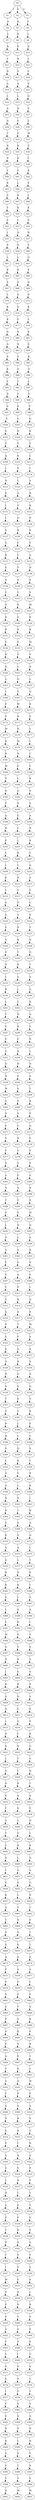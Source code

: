 strict digraph  {
	S0 -> S1 [ label = I ];
	S0 -> S2 [ label = S ];
	S0 -> S3 [ label = S ];
	S1 -> S4 [ label = A ];
	S2 -> S5 [ label = K ];
	S3 -> S6 [ label = T ];
	S4 -> S7 [ label = L ];
	S5 -> S8 [ label = N ];
	S6 -> S9 [ label = L ];
	S7 -> S10 [ label = K ];
	S8 -> S11 [ label = K ];
	S9 -> S12 [ label = R ];
	S10 -> S13 [ label = T ];
	S11 -> S14 [ label = R ];
	S12 -> S15 [ label = L ];
	S13 -> S16 [ label = D ];
	S14 -> S17 [ label = S ];
	S15 -> S18 [ label = C ];
	S16 -> S19 [ label = A ];
	S17 -> S20 [ label = A ];
	S18 -> S21 [ label = E ];
	S19 -> S22 [ label = L ];
	S20 -> S23 [ label = L ];
	S21 -> S24 [ label = Q ];
	S22 -> S25 [ label = A ];
	S23 -> S26 [ label = D ];
	S24 -> S27 [ label = E ];
	S25 -> S28 [ label = Q ];
	S26 -> S29 [ label = E ];
	S27 -> S30 [ label = L ];
	S28 -> S31 [ label = T ];
	S29 -> S32 [ label = F ];
	S30 -> S33 [ label = M ];
	S31 -> S34 [ label = R ];
	S32 -> S35 [ label = R ];
	S33 -> S36 [ label = E ];
	S34 -> S37 [ label = S ];
	S35 -> S38 [ label = H ];
	S36 -> S39 [ label = L ];
	S37 -> S40 [ label = L ];
	S38 -> S41 [ label = E ];
	S39 -> S42 [ label = K ];
	S40 -> S43 [ label = K ];
	S41 -> S44 [ label = L ];
	S42 -> S45 [ label = E ];
	S43 -> S46 [ label = S ];
	S44 -> S47 [ label = K ];
	S45 -> S48 [ label = L ];
	S46 -> S49 [ label = Y ];
	S47 -> S50 [ label = K ];
	S48 -> S51 [ label = K ];
	S49 -> S52 [ label = E ];
	S50 -> S53 [ label = L ];
	S51 -> S54 [ label = G ];
	S52 -> S55 [ label = I ];
	S53 -> S56 [ label = Q ];
	S54 -> S57 [ label = H ];
	S55 -> S58 [ label = E ];
	S56 -> S59 [ label = D ];
	S57 -> S60 [ label = V ];
	S58 -> S61 [ label = L ];
	S59 -> S62 [ label = L ];
	S60 -> S63 [ label = Q ];
	S61 -> S64 [ label = R ];
	S62 -> S65 [ label = K ];
	S63 -> S66 [ label = E ];
	S64 -> S67 [ label = E ];
	S65 -> S68 [ label = A ];
	S66 -> S69 [ label = Q ];
	S67 -> S70 [ label = L ];
	S68 -> S71 [ label = Q ];
	S69 -> S72 [ label = D ];
	S70 -> S73 [ label = K ];
	S71 -> S74 [ label = A ];
	S72 -> S75 [ label = K ];
	S73 -> S76 [ label = K ];
	S74 -> S77 [ label = E ];
	S75 -> S78 [ label = L ];
	S76 -> S79 [ label = G ];
	S77 -> S80 [ label = R ];
	S78 -> S81 [ label = K ];
	S79 -> S82 [ label = Q ];
	S80 -> S83 [ label = N ];
	S81 -> S84 [ label = E ];
	S82 -> S85 [ label = S ];
	S83 -> S86 [ label = E ];
	S84 -> S87 [ label = K ];
	S85 -> S88 [ label = K ];
	S86 -> S89 [ label = A ];
	S87 -> S90 [ label = Q ];
	S88 -> S91 [ label = V ];
	S89 -> S92 [ label = T ];
	S90 -> S93 [ label = L ];
	S91 -> S94 [ label = D ];
	S92 -> S95 [ label = V ];
	S93 -> S96 [ label = S ];
	S94 -> S97 [ label = S ];
	S95 -> S98 [ label = R ];
	S96 -> S99 [ label = V ];
	S97 -> S100 [ label = S ];
	S98 -> S101 [ label = G ];
	S99 -> S102 [ label = Q ];
	S100 -> S103 [ label = S ];
	S101 -> S104 [ label = R ];
	S102 -> S105 [ label = K ];
	S103 -> S106 [ label = P ];
	S104 -> S107 [ label = E ];
	S105 -> S108 [ label = E ];
	S106 -> S109 [ label = Q ];
	S107 -> S110 [ label = R ];
	S108 -> S111 [ label = L ];
	S109 -> S112 [ label = L ];
	S110 -> S113 [ label = E ];
	S111 -> S114 [ label = I ];
	S112 -> S115 [ label = N ];
	S113 -> S116 [ label = L ];
	S114 -> S117 [ label = A ];
	S115 -> S118 [ label = P ];
	S116 -> S119 [ label = A ];
	S117 -> S120 [ label = N ];
	S118 -> S121 [ label = L ];
	S119 -> S122 [ label = V ];
	S120 -> S123 [ label = K ];
	S121 -> S124 [ label = L ];
	S122 -> S125 [ label = Q ];
	S123 -> S126 [ label = D ];
	S124 -> S127 [ label = S ];
	S125 -> S128 [ label = R ];
	S126 -> S129 [ label = R ];
	S127 -> S130 [ label = Q ];
	S128 -> S131 [ label = E ];
	S129 -> S132 [ label = E ];
	S130 -> S133 [ label = K ];
	S131 -> S134 [ label = L ];
	S132 -> S135 [ label = A ];
	S133 -> S136 [ label = E ];
	S134 -> S137 [ label = A ];
	S135 -> S138 [ label = N ];
	S136 -> S139 [ label = A ];
	S137 -> S140 [ label = E ];
	S138 -> S141 [ label = E ];
	S139 -> S142 [ label = V ];
	S140 -> S143 [ label = G ];
	S141 -> S144 [ label = V ];
	S142 -> S145 [ label = A ];
	S143 -> S146 [ label = R ];
	S144 -> S147 [ label = M ];
	S145 -> S148 [ label = K ];
	S146 -> S149 [ label = E ];
	S147 -> S150 [ label = K ];
	S148 -> S151 [ label = R ];
	S149 -> S152 [ label = R ];
	S150 -> S153 [ label = R ];
	S151 -> S154 [ label = E ];
	S152 -> S155 [ label = E ];
	S153 -> S156 [ label = M ];
	S154 -> S157 [ label = K ];
	S155 -> S158 [ label = A ];
	S156 -> S159 [ label = Y ];
	S157 -> S160 [ label = N ];
	S158 -> S161 [ label = C ];
	S159 -> S162 [ label = D ];
	S160 -> S163 [ label = G ];
	S161 -> S164 [ label = Q ];
	S162 -> S165 [ label = L ];
	S163 -> S166 [ label = I ];
	S164 -> S167 [ label = V ];
	S165 -> S168 [ label = Q ];
	S166 -> S169 [ label = E ];
	S167 -> S170 [ label = M ];
	S168 -> S171 [ label = K ];
	S169 -> S172 [ label = V ];
	S170 -> S173 [ label = R ];
	S171 -> S174 [ label = E ];
	S172 -> S175 [ label = M ];
	S173 -> S176 [ label = R ];
	S174 -> S177 [ label = L ];
	S175 -> S178 [ label = K ];
	S176 -> S179 [ label = M ];
	S177 -> S180 [ label = L ];
	S178 -> S181 [ label = R ];
	S179 -> S182 [ label = N ];
	S180 -> S183 [ label = C ];
	S181 -> S184 [ label = M ];
	S182 -> S185 [ label = E ];
	S183 -> S186 [ label = C ];
	S184 -> S187 [ label = Y ];
	S185 -> S188 [ label = L ];
	S186 -> S189 [ label = R ];
	S187 -> S190 [ label = N ];
	S188 -> S191 [ label = Q ];
	S189 -> S192 [ label = S ];
	S190 -> S193 [ label = F ];
	S191 -> S194 [ label = R ];
	S192 -> S195 [ label = E ];
	S193 -> S196 [ label = Q ];
	S194 -> S197 [ label = E ];
	S195 -> S198 [ label = A ];
	S196 -> S199 [ label = K ];
	S197 -> S200 [ label = L ];
	S198 -> S201 [ label = S ];
	S199 -> S202 [ label = E ];
	S200 -> S203 [ label = L ];
	S201 -> S204 [ label = R ];
	S202 -> S205 [ label = L ];
	S203 -> S206 [ label = R ];
	S204 -> S207 [ label = L ];
	S205 -> S208 [ label = I ];
	S206 -> S209 [ label = C ];
	S207 -> S210 [ label = Q ];
	S208 -> S211 [ label = K ];
	S209 -> S212 [ label = R ];
	S210 -> S213 [ label = A ];
	S211 -> S214 [ label = C ];
	S212 -> S215 [ label = T ];
	S213 -> S216 [ label = V ];
	S214 -> S217 [ label = Q ];
	S215 -> S218 [ label = D ];
	S216 -> S219 [ label = L ];
	S217 -> S220 [ label = A ];
	S218 -> S221 [ label = A ];
	S219 -> S222 [ label = E ];
	S220 -> S223 [ label = E ];
	S221 -> S224 [ label = N ];
	S222 -> S225 [ label = T ];
	S223 -> S226 [ label = V ];
	S224 -> S227 [ label = R ];
	S225 -> S228 [ label = D ];
	S226 -> S229 [ label = S ];
	S227 -> S230 [ label = T ];
	S228 -> S231 [ label = Q ];
	S229 -> S232 [ label = Q ];
	S230 -> S233 [ label = K ];
	S231 -> S234 [ label = T ];
	S232 -> S235 [ label = L ];
	S233 -> S236 [ label = G ];
	S234 -> S237 [ label = A ];
	S235 -> S238 [ label = K ];
	S236 -> S239 [ label = I ];
	S237 -> S240 [ label = G ];
	S238 -> S241 [ label = L ];
	S239 -> S242 [ label = T ];
	S240 -> S243 [ label = K ];
	S241 -> S244 [ label = T ];
	S242 -> S245 [ label = N ];
	S243 -> S246 [ label = Q ];
	S244 -> S247 [ label = Y ];
	S245 -> S248 [ label = R ];
	S246 -> S249 [ label = V ];
	S247 -> S250 [ label = E ];
	S248 -> S251 [ label = E ];
	S249 -> S252 [ label = N ];
	S250 -> S253 [ label = E ];
	S251 -> S254 [ label = R ];
	S252 -> S255 [ label = L ];
	S253 -> S256 [ label = Q ];
	S254 -> S257 [ label = N ];
	S255 -> S258 [ label = N ];
	S256 -> S259 [ label = N ];
	S257 -> S260 [ label = P ];
	S258 -> S261 [ label = S ];
	S259 -> S262 [ label = W ];
	S260 -> S263 [ label = S ];
	S261 -> S264 [ label = T ];
	S262 -> S265 [ label = G ];
	S263 -> S266 [ label = P ];
	S264 -> S267 [ label = K ];
	S265 -> S268 [ label = D ];
	S266 -> S269 [ label = S ];
	S267 -> S270 [ label = P ];
	S268 -> S271 [ label = P ];
	S269 -> S272 [ label = Y ];
	S270 -> S273 [ label = Q ];
	S271 -> S274 [ label = G ];
	S272 -> S275 [ label = R ];
	S273 -> S276 [ label = E ];
	S274 -> S277 [ label = P ];
	S275 -> S278 [ label = S ];
	S276 -> S279 [ label = P ];
	S277 -> S280 [ label = Q ];
	S278 -> S281 [ label = G ];
	S279 -> S282 [ label = E ];
	S280 -> S283 [ label = G ];
	S281 -> S284 [ label = P ];
	S282 -> S285 [ label = G ];
	S283 -> S286 [ label = A ];
	S284 -> S287 [ label = Q ];
	S285 -> S288 [ label = R ];
	S286 -> S289 [ label = T ];
	S287 -> S290 [ label = P ];
	S288 -> S291 [ label = Y ];
	S289 -> S292 [ label = P ];
	S290 -> S293 [ label = S ];
	S291 -> S294 [ label = W ];
	S292 -> S295 [ label = L ];
	S293 -> S296 [ label = H ];
	S294 -> S297 [ label = Q ];
	S295 -> S298 [ label = A ];
	S296 -> S299 [ label = L ];
	S297 -> S300 [ label = A ];
	S298 -> S301 [ label = A ];
	S299 -> S302 [ label = A ];
	S300 -> S303 [ label = K ];
	S301 -> S304 [ label = E ];
	S302 -> S305 [ label = E ];
	S303 -> S306 [ label = E ];
	S304 -> S307 [ label = V ];
	S305 -> S308 [ label = A ];
	S306 -> S309 [ label = S ];
	S307 -> S310 [ label = Y ];
	S308 -> S311 [ label = P ];
	S309 -> S312 [ label = L ];
	S310 -> S313 [ label = P ];
	S311 -> S314 [ label = K ];
	S312 -> S315 [ label = Q ];
	S313 -> S316 [ label = S ];
	S314 -> S317 [ label = A ];
	S315 -> S318 [ label = R ];
	S316 -> S319 [ label = S ];
	S317 -> S320 [ label = T ];
	S318 -> S321 [ label = M ];
	S319 -> S322 [ label = V ];
	S320 -> S323 [ label = P ];
	S321 -> S324 [ label = S ];
	S322 -> S325 [ label = P ];
	S323 -> S326 [ label = S ];
	S324 -> S327 [ label = S ];
	S325 -> S328 [ label = Q ];
	S326 -> S329 [ label = N ];
	S327 -> S330 [ label = E ];
	S328 -> S331 [ label = H ];
	S329 -> S332 [ label = Q ];
	S330 -> S333 [ label = A ];
	S331 -> S334 [ label = N ];
	S332 -> S335 [ label = S ];
	S333 -> S336 [ label = Q ];
	S334 -> S337 [ label = T ];
	S335 -> S338 [ label = K ];
	S336 -> S339 [ label = A ];
	S337 -> S340 [ label = V ];
	S338 -> S341 [ label = T ];
	S339 -> S342 [ label = R ];
	S340 -> S343 [ label = R ];
	S341 -> S344 [ label = L ];
	S342 -> S345 [ label = E ];
	S343 -> S346 [ label = H ];
	S344 -> S347 [ label = L ];
	S345 -> S348 [ label = L ];
	S346 -> S349 [ label = S ];
	S347 -> S350 [ label = D ];
	S348 -> S351 [ label = E ];
	S349 -> S352 [ label = L ];
	S350 -> S353 [ label = K ];
	S351 -> S354 [ label = L ];
	S352 -> S355 [ label = Q ];
	S353 -> S356 [ label = Y ];
	S354 -> S357 [ label = R ];
	S355 -> S358 [ label = Q ];
	S356 -> S359 [ label = L ];
	S357 -> S360 [ label = K ];
	S358 -> S361 [ label = N ];
	S359 -> S362 [ label = S ];
	S360 -> S363 [ label = I ];
	S361 -> S364 [ label = K ];
	S362 -> S365 [ label = T ];
	S363 -> S366 [ label = K ];
	S364 -> S367 [ label = A ];
	S365 -> S368 [ label = E ];
	S366 -> S369 [ label = A ];
	S367 -> S370 [ label = K ];
	S368 -> S371 [ label = A ];
	S369 -> S372 [ label = Q ];
	S370 -> S373 [ label = A ];
	S371 -> S374 [ label = A ];
	S372 -> S375 [ label = L ];
	S373 -> S376 [ label = Q ];
	S374 -> S377 [ label = L ];
	S375 -> S378 [ label = T ];
	S376 -> S379 [ label = K ];
	S377 -> S380 [ label = S ];
	S378 -> S381 [ label = K ];
	S379 -> S382 [ label = K ];
	S380 -> S383 [ label = K ];
	S381 -> S384 [ label = L ];
	S382 -> S385 [ label = E ];
	S383 -> S386 [ label = L ];
	S384 -> S387 [ label = A ];
	S385 -> S388 [ label = L ];
	S386 -> S389 [ label = N ];
	S387 -> S390 [ label = A ];
	S388 -> S391 [ label = E ];
	S389 -> S392 [ label = K ];
	S390 -> S393 [ label = I ];
	S391 -> S394 [ label = M ];
	S392 -> S395 [ label = E ];
	S393 -> S396 [ label = V ];
	S394 -> S397 [ label = Q ];
	S395 -> S398 [ label = A ];
	S396 -> S399 [ label = A ];
	S397 -> S400 [ label = D ];
	S398 -> S401 [ label = K ];
	S399 -> S402 [ label = A ];
	S400 -> S403 [ label = I ];
	S401 -> S404 [ label = S ];
	S402 -> S405 [ label = S ];
	S403 -> S406 [ label = K ];
	S404 -> S407 [ label = R ];
	S405 -> S408 [ label = S ];
	S406 -> S409 [ label = Q ];
	S407 -> S410 [ label = D ];
	S408 -> S411 [ label = A ];
	S409 -> S412 [ label = Q ];
	S410 -> S413 [ label = L ];
	S411 -> S414 [ label = E ];
	S412 -> S415 [ label = L ];
	S413 -> S416 [ label = E ];
	S414 -> S417 [ label = P ];
	S415 -> S418 [ label = N ];
	S416 -> S419 [ label = L ];
	S417 -> S420 [ label = K ];
	S418 -> S421 [ label = K ];
	S419 -> S422 [ label = N ];
	S420 -> S423 [ label = G ];
	S421 -> S424 [ label = L ];
	S422 -> S425 [ label = Y ];
	S423 -> S426 [ label = G ];
	S424 -> S427 [ label = A ];
	S425 -> S428 [ label = I ];
	S426 -> S429 [ label = H ];
	S427 -> S430 [ label = N ];
	S428 -> S431 [ label = K ];
	S429 -> S432 [ label = T ];
	S430 -> S433 [ label = V ];
	S431 -> S434 [ label = D ];
	S432 -> S435 [ label = E ];
	S433 -> S436 [ label = F ];
	S434 -> S437 [ label = Q ];
	S435 -> S438 [ label = V ];
	S436 -> S439 [ label = A ];
	S437 -> S440 [ label = L ];
	S438 -> S441 [ label = N ];
	S439 -> S442 [ label = T ];
	S440 -> S443 [ label = G ];
	S441 -> S444 [ label = L ];
	S442 -> S445 [ label = G ];
	S443 -> S446 [ label = K ];
	S444 -> S447 [ label = R ];
	S445 -> S448 [ label = D ];
	S446 -> S449 [ label = L ];
	S447 -> S450 [ label = Q ];
	S448 -> S451 [ label = I ];
	S449 -> S452 [ label = A ];
	S450 -> S453 [ label = A ];
	S451 -> S454 [ label = G ];
	S452 -> S455 [ label = S ];
	S453 -> S456 [ label = G ];
	S454 -> S457 [ label = K ];
	S455 -> S458 [ label = L ];
	S456 -> S459 [ label = D ];
	S457 -> S460 [ label = S ];
	S458 -> S461 [ label = V ];
	S459 -> S462 [ label = C ];
	S460 -> S463 [ label = T ];
	S461 -> S464 [ label = A ];
	S462 -> S465 [ label = S ];
	S463 -> S466 [ label = S ];
	S464 -> S467 [ label = Q ];
	S465 -> S468 [ label = T ];
	S466 -> S469 [ label = S ];
	S467 -> S470 [ label = S ];
	S468 -> S471 [ label = T ];
	S469 -> S472 [ label = A ];
	S470 -> S473 [ label = S ];
	S471 -> S474 [ label = P ];
	S472 -> S475 [ label = P ];
	S473 -> S476 [ label = S ];
	S474 -> S477 [ label = A ];
	S475 -> S478 [ label = P ];
	S476 -> S479 [ label = E ];
	S477 -> S480 [ label = L ];
	S478 -> S481 [ label = S ];
	S479 -> S482 [ label = P ];
	S480 -> S483 [ label = P ];
	S481 -> S484 [ label = S ];
	S482 -> S485 [ label = Y ];
	S483 -> S486 [ label = Q ];
	S484 -> S487 [ label = P ];
	S485 -> S488 [ label = A ];
	S486 -> S489 [ label = K ];
	S487 -> S490 [ label = P ];
	S488 -> S491 [ label = K ];
	S489 -> S492 [ label = F ];
	S490 -> S493 [ label = P ];
	S491 -> S494 [ label = V ];
	S492 -> S495 [ label = R ];
	S493 -> S496 [ label = Q ];
	S494 -> S497 [ label = P ];
	S495 -> S498 [ label = T ];
	S496 -> S499 [ label = T ];
	S497 -> S500 [ label = K ];
	S498 -> S501 [ label = L ];
	S499 -> S502 [ label = S ];
	S500 -> S503 [ label = N ];
	S501 -> S504 [ label = W ];
	S502 -> S505 [ label = F ];
	S503 -> S506 [ label = P ];
	S504 -> S507 [ label = P ];
	S505 -> S508 [ label = A ];
	S506 -> S509 [ label = S ];
	S507 -> S510 [ label = A ];
	S508 -> S511 [ label = N ];
	S509 -> S512 [ label = R ];
	S510 -> S513 [ label = S ];
	S511 -> S514 [ label = A ];
	S512 -> S515 [ label = R ];
	S513 -> S516 [ label = V ];
	S514 -> S517 [ label = P ];
	S515 -> S518 [ label = I ];
	S516 -> S519 [ label = K ];
	S517 -> S520 [ label = S ];
	S518 -> S521 [ label = N ];
	S519 -> S522 [ label = E ];
	S520 -> S523 [ label = G ];
	S521 -> S524 [ label = S ];
	S522 -> S525 [ label = P ];
	S523 -> S526 [ label = L ];
	S524 -> S527 [ label = N ];
	S525 -> S528 [ label = P ];
	S526 -> S529 [ label = H ];
	S527 -> S530 [ label = I ];
	S528 -> S531 [ label = L ];
	S529 -> S532 [ label = G ];
	S530 -> S533 [ label = F ];
	S531 -> S534 [ label = Y ];
	S532 -> S535 [ label = P ];
	S533 -> S536 [ label = P ];
	S534 -> S537 [ label = F ];
	S535 -> S538 [ label = T ];
	S536 -> S539 [ label = K ];
	S537 -> S540 [ label = S ];
	S538 -> S541 [ label = P ];
	S539 -> S542 [ label = N ];
	S540 -> S543 [ label = G ];
	S541 -> S544 [ label = T ];
	S542 -> S545 [ label = A ];
	S543 -> S546 [ label = F ];
	S544 -> S547 [ label = I ];
	S545 -> S548 [ label = P ];
	S546 -> S549 [ label = F ];
	S547 -> S550 [ label = M ];
	S548 -> S551 [ label = Y ];
	S549 -> S552 [ label = S ];
	S550 -> S553 [ label = V ];
	S551 -> S554 [ label = D ];
	S552 -> S555 [ label = L ];
	S553 -> S556 [ label = P ];
	S554 -> S557 [ label = Q ];
	S555 -> S558 [ label = K ];
	S556 -> S559 [ label = P ];
	S557 -> S560 [ label = Y ];
	S558 -> S561 [ label = S ];
	S559 -> S562 [ label = Q ];
	S560 -> S563 [ label = S ];
	S561 -> S564 [ label = P ];
	S562 -> S565 [ label = Y ];
	S563 -> S566 [ label = A ];
	S564 -> S567 [ label = S ];
	S565 -> S568 [ label = Y ];
	S566 -> S569 [ label = I ];
	S567 -> S570 [ label = G ];
	S568 -> S571 [ label = S ];
	S569 -> S572 [ label = S ];
	S570 -> S573 [ label = V ];
	S571 -> S574 [ label = G ];
	S572 -> S575 [ label = P ];
	S573 -> S576 [ label = T ];
	S574 -> S577 [ label = I ];
	S575 -> S578 [ label = P ];
	S576 -> S579 [ label = T ];
	S577 -> S580 [ label = F ];
	S578 -> S581 [ label = E ];
	S579 -> S582 [ label = S ];
	S580 -> S583 [ label = S ];
	S581 -> S584 [ label = D ];
	S582 -> S585 [ label = Q ];
	S583 -> S586 [ label = D ];
	S584 -> S587 [ label = F ];
	S585 -> S588 [ label = D ];
	S586 -> S589 [ label = K ];
	S587 -> S590 [ label = L ];
	S588 -> S591 [ label = R ];
	S589 -> S592 [ label = S ];
	S590 -> S593 [ label = S ];
	S591 -> S594 [ label = V ];
	S592 -> S595 [ label = P ];
	S593 -> S596 [ label = T ];
	S594 -> S597 [ label = P ];
	S595 -> S598 [ label = S ];
	S596 -> S599 [ label = A ];
	S597 -> S600 [ label = E ];
	S598 -> S601 [ label = D ];
	S599 -> S602 [ label = M ];
	S600 -> S603 [ label = M ];
}
